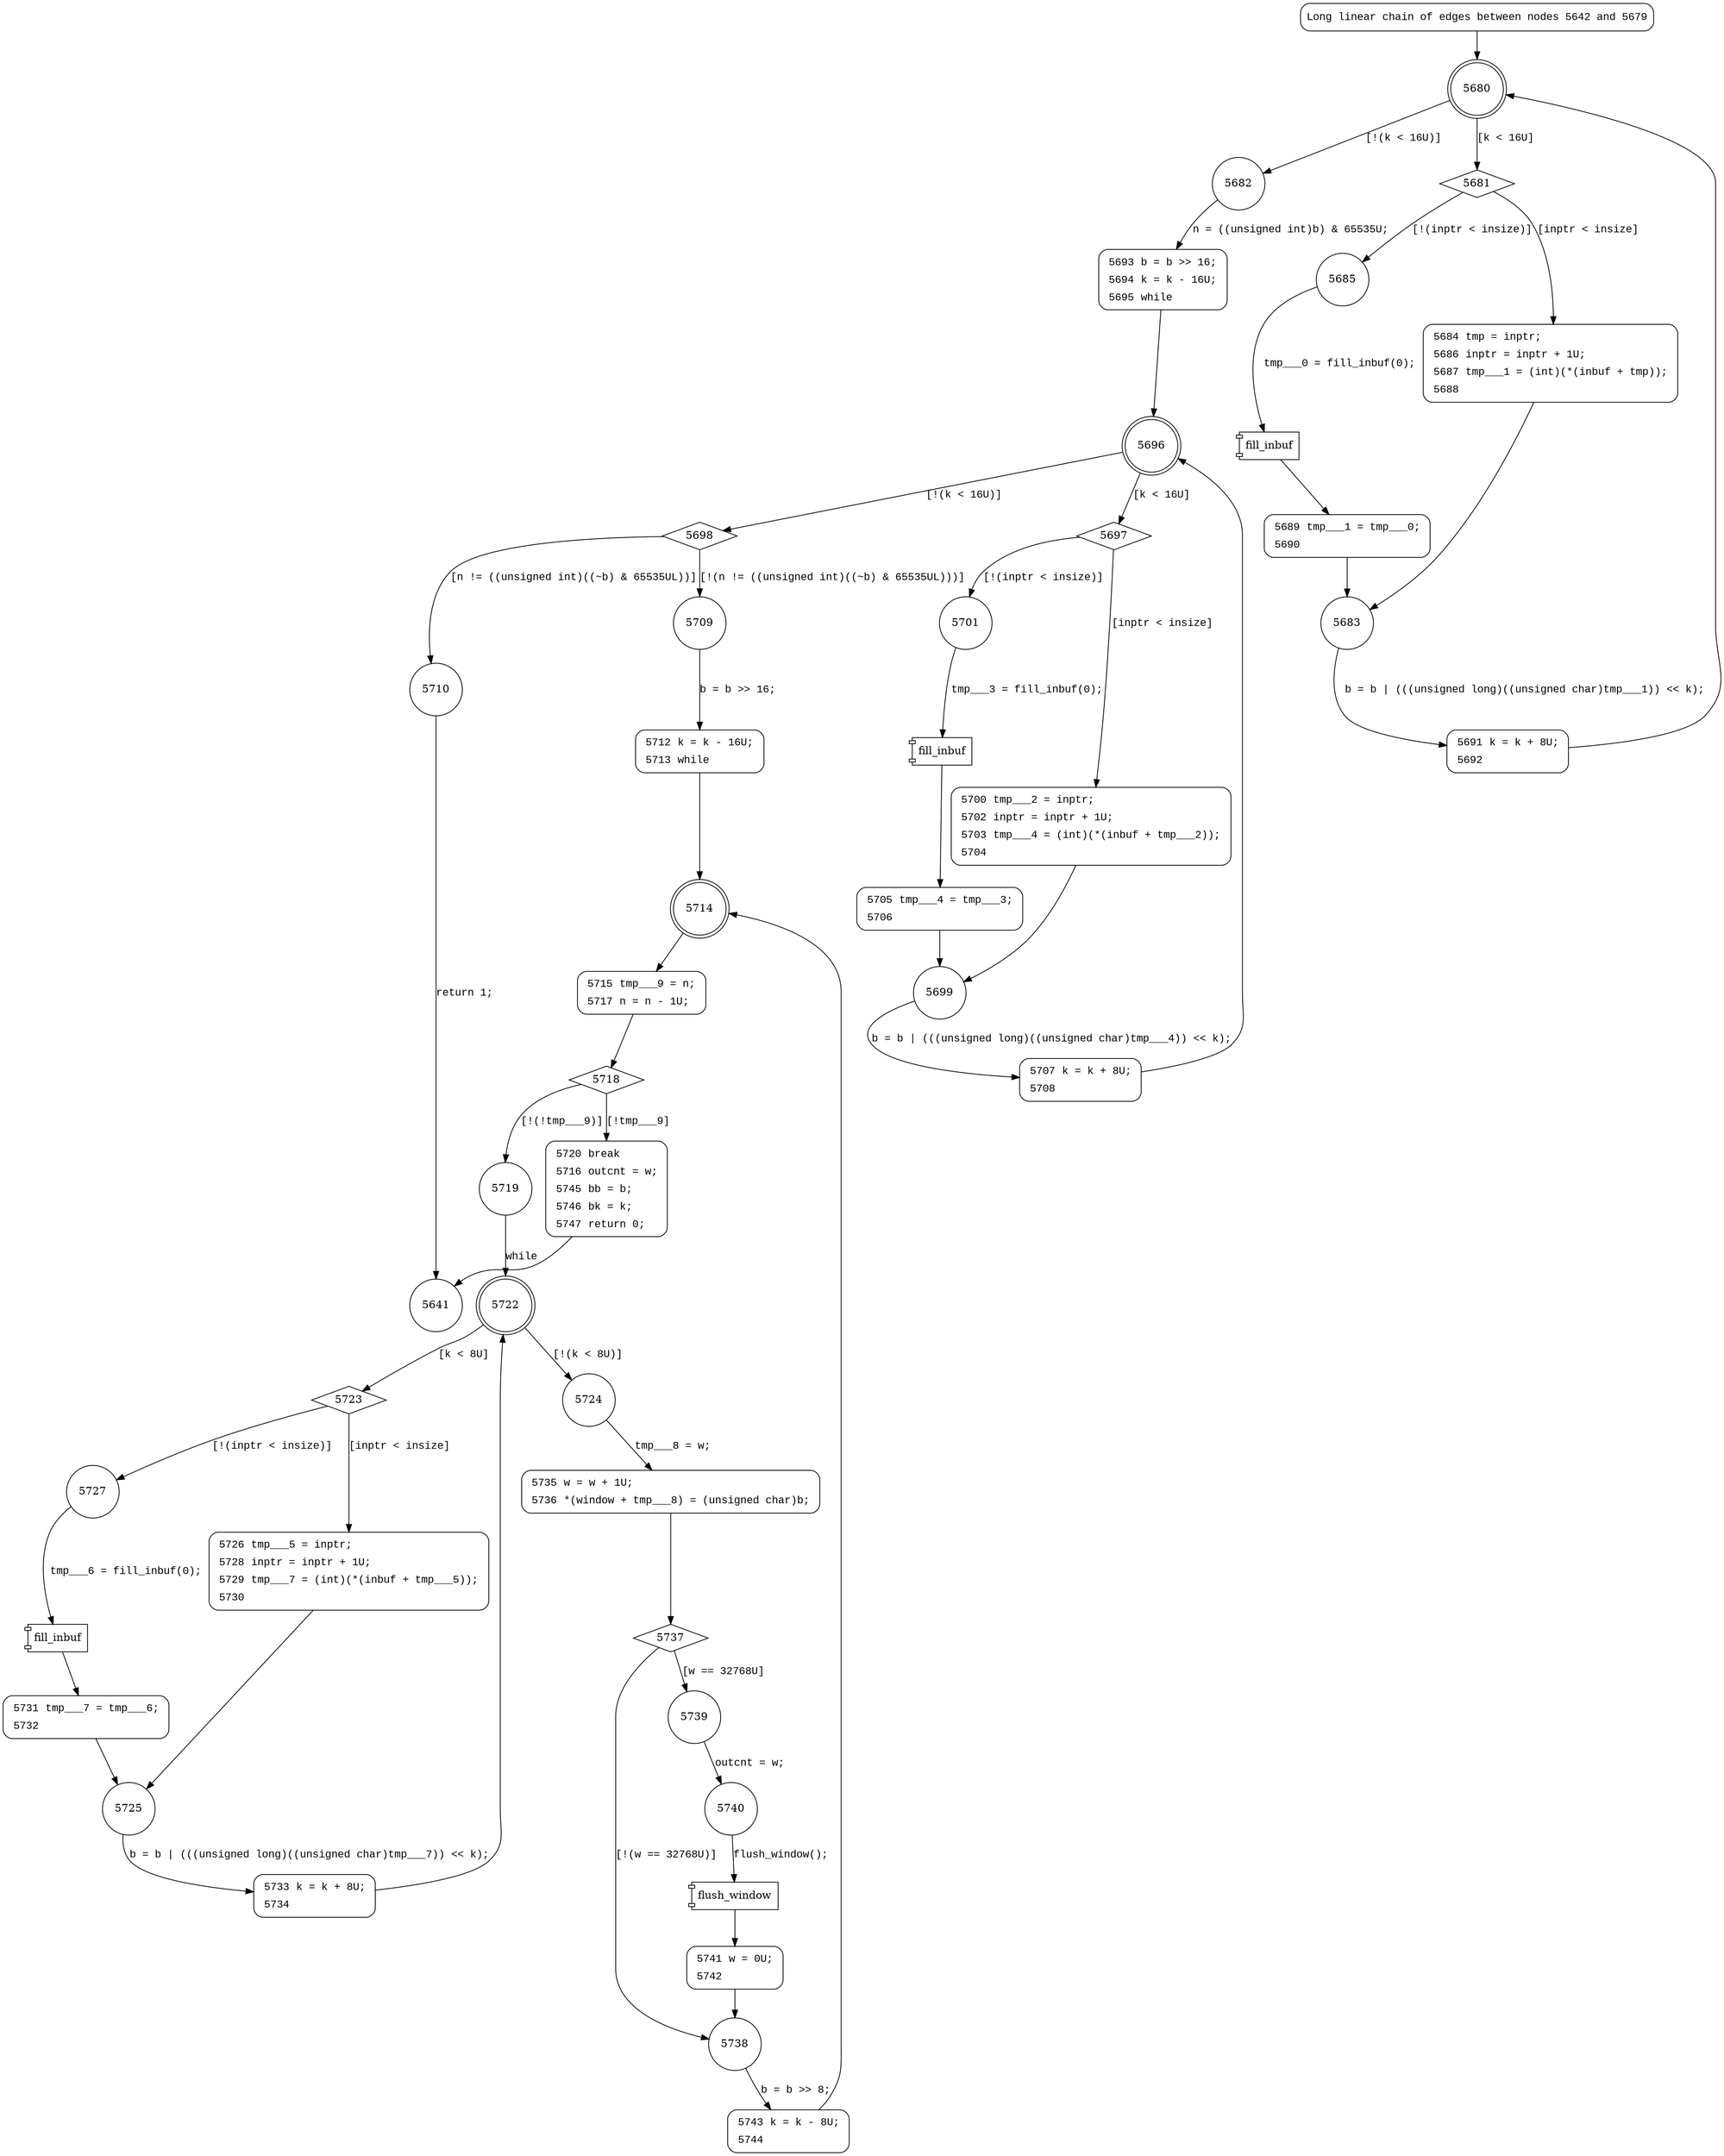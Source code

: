 digraph inflate_stored {
5680 [shape="doublecircle"]
5682 [shape="circle"]
5681 [shape="diamond"]
5685 [shape="circle"]
5684 [shape="circle"]
5683 [shape="circle"]
5691 [shape="circle"]
5689 [shape="circle"]
5693 [shape="circle"]
5696 [shape="doublecircle"]
5698 [shape="diamond"]
5697 [shape="diamond"]
5701 [shape="circle"]
5700 [shape="circle"]
5699 [shape="circle"]
5707 [shape="circle"]
5705 [shape="circle"]
5709 [shape="circle"]
5710 [shape="circle"]
5712 [shape="circle"]
5714 [shape="doublecircle"]
5715 [shape="circle"]
5718 [shape="diamond"]
5719 [shape="circle"]
5720 [shape="circle"]
5722 [shape="doublecircle"]
5724 [shape="circle"]
5723 [shape="diamond"]
5727 [shape="circle"]
5726 [shape="circle"]
5725 [shape="circle"]
5733 [shape="circle"]
5731 [shape="circle"]
5735 [shape="circle"]
5737 [shape="diamond"]
5738 [shape="circle"]
5739 [shape="circle"]
5740 [shape="circle"]
5741 [shape="circle"]
5743 [shape="circle"]
5641 [shape="circle"]
5642 [style="filled,bold" penwidth="1" fillcolor="white" fontname="Courier New" shape="Mrecord" label="Long linear chain of edges between nodes 5642 and 5679"]
5642 -> 5680[label=""]
5684 [style="filled,bold" penwidth="1" fillcolor="white" fontname="Courier New" shape="Mrecord" label=<<table border="0" cellborder="0" cellpadding="3" bgcolor="white"><tr><td align="right">5684</td><td align="left">tmp = inptr;</td></tr><tr><td align="right">5686</td><td align="left">inptr = inptr + 1U;</td></tr><tr><td align="right">5687</td><td align="left">tmp___1 = (int)(*(inbuf + tmp));</td></tr><tr><td align="right">5688</td><td align="left"></td></tr></table>>]
5684 -> 5683[label=""]
5691 [style="filled,bold" penwidth="1" fillcolor="white" fontname="Courier New" shape="Mrecord" label=<<table border="0" cellborder="0" cellpadding="3" bgcolor="white"><tr><td align="right">5691</td><td align="left">k = k + 8U;</td></tr><tr><td align="right">5692</td><td align="left"></td></tr></table>>]
5691 -> 5680[label=""]
5689 [style="filled,bold" penwidth="1" fillcolor="white" fontname="Courier New" shape="Mrecord" label=<<table border="0" cellborder="0" cellpadding="3" bgcolor="white"><tr><td align="right">5689</td><td align="left">tmp___1 = tmp___0;</td></tr><tr><td align="right">5690</td><td align="left"></td></tr></table>>]
5689 -> 5683[label=""]
5693 [style="filled,bold" penwidth="1" fillcolor="white" fontname="Courier New" shape="Mrecord" label=<<table border="0" cellborder="0" cellpadding="3" bgcolor="white"><tr><td align="right">5693</td><td align="left">b = b &gt;&gt; 16;</td></tr><tr><td align="right">5694</td><td align="left">k = k - 16U;</td></tr><tr><td align="right">5695</td><td align="left">while</td></tr></table>>]
5693 -> 5696[label=""]
5700 [style="filled,bold" penwidth="1" fillcolor="white" fontname="Courier New" shape="Mrecord" label=<<table border="0" cellborder="0" cellpadding="3" bgcolor="white"><tr><td align="right">5700</td><td align="left">tmp___2 = inptr;</td></tr><tr><td align="right">5702</td><td align="left">inptr = inptr + 1U;</td></tr><tr><td align="right">5703</td><td align="left">tmp___4 = (int)(*(inbuf + tmp___2));</td></tr><tr><td align="right">5704</td><td align="left"></td></tr></table>>]
5700 -> 5699[label=""]
5707 [style="filled,bold" penwidth="1" fillcolor="white" fontname="Courier New" shape="Mrecord" label=<<table border="0" cellborder="0" cellpadding="3" bgcolor="white"><tr><td align="right">5707</td><td align="left">k = k + 8U;</td></tr><tr><td align="right">5708</td><td align="left"></td></tr></table>>]
5707 -> 5696[label=""]
5705 [style="filled,bold" penwidth="1" fillcolor="white" fontname="Courier New" shape="Mrecord" label=<<table border="0" cellborder="0" cellpadding="3" bgcolor="white"><tr><td align="right">5705</td><td align="left">tmp___4 = tmp___3;</td></tr><tr><td align="right">5706</td><td align="left"></td></tr></table>>]
5705 -> 5699[label=""]
5712 [style="filled,bold" penwidth="1" fillcolor="white" fontname="Courier New" shape="Mrecord" label=<<table border="0" cellborder="0" cellpadding="3" bgcolor="white"><tr><td align="right">5712</td><td align="left">k = k - 16U;</td></tr><tr><td align="right">5713</td><td align="left">while</td></tr></table>>]
5712 -> 5714[label=""]
5715 [style="filled,bold" penwidth="1" fillcolor="white" fontname="Courier New" shape="Mrecord" label=<<table border="0" cellborder="0" cellpadding="3" bgcolor="white"><tr><td align="right">5715</td><td align="left">tmp___9 = n;</td></tr><tr><td align="right">5717</td><td align="left">n = n - 1U;</td></tr></table>>]
5715 -> 5718[label=""]
5720 [style="filled,bold" penwidth="1" fillcolor="white" fontname="Courier New" shape="Mrecord" label=<<table border="0" cellborder="0" cellpadding="3" bgcolor="white"><tr><td align="right">5720</td><td align="left">break</td></tr><tr><td align="right">5716</td><td align="left">outcnt = w;</td></tr><tr><td align="right">5745</td><td align="left">bb = b;</td></tr><tr><td align="right">5746</td><td align="left">bk = k;</td></tr><tr><td align="right">5747</td><td align="left">return 0;</td></tr></table>>]
5720 -> 5641[label=""]
5726 [style="filled,bold" penwidth="1" fillcolor="white" fontname="Courier New" shape="Mrecord" label=<<table border="0" cellborder="0" cellpadding="3" bgcolor="white"><tr><td align="right">5726</td><td align="left">tmp___5 = inptr;</td></tr><tr><td align="right">5728</td><td align="left">inptr = inptr + 1U;</td></tr><tr><td align="right">5729</td><td align="left">tmp___7 = (int)(*(inbuf + tmp___5));</td></tr><tr><td align="right">5730</td><td align="left"></td></tr></table>>]
5726 -> 5725[label=""]
5733 [style="filled,bold" penwidth="1" fillcolor="white" fontname="Courier New" shape="Mrecord" label=<<table border="0" cellborder="0" cellpadding="3" bgcolor="white"><tr><td align="right">5733</td><td align="left">k = k + 8U;</td></tr><tr><td align="right">5734</td><td align="left"></td></tr></table>>]
5733 -> 5722[label=""]
5731 [style="filled,bold" penwidth="1" fillcolor="white" fontname="Courier New" shape="Mrecord" label=<<table border="0" cellborder="0" cellpadding="3" bgcolor="white"><tr><td align="right">5731</td><td align="left">tmp___7 = tmp___6;</td></tr><tr><td align="right">5732</td><td align="left"></td></tr></table>>]
5731 -> 5725[label=""]
5735 [style="filled,bold" penwidth="1" fillcolor="white" fontname="Courier New" shape="Mrecord" label=<<table border="0" cellborder="0" cellpadding="3" bgcolor="white"><tr><td align="right">5735</td><td align="left">w = w + 1U;</td></tr><tr><td align="right">5736</td><td align="left">*(window + tmp___8) = (unsigned char)b;</td></tr></table>>]
5735 -> 5737[label=""]
5741 [style="filled,bold" penwidth="1" fillcolor="white" fontname="Courier New" shape="Mrecord" label=<<table border="0" cellborder="0" cellpadding="3" bgcolor="white"><tr><td align="right">5741</td><td align="left">w = 0U;</td></tr><tr><td align="right">5742</td><td align="left"></td></tr></table>>]
5741 -> 5738[label=""]
5743 [style="filled,bold" penwidth="1" fillcolor="white" fontname="Courier New" shape="Mrecord" label=<<table border="0" cellborder="0" cellpadding="3" bgcolor="white"><tr><td align="right">5743</td><td align="left">k = k - 8U;</td></tr><tr><td align="right">5744</td><td align="left"></td></tr></table>>]
5743 -> 5714[label=""]
5680 -> 5682 [label="[!(k < 16U)]" fontname="Courier New"]
5680 -> 5681 [label="[k < 16U]" fontname="Courier New"]
5681 -> 5685 [label="[!(inptr < insize)]" fontname="Courier New"]
5681 -> 5684 [label="[inptr < insize]" fontname="Courier New"]
5683 -> 5691 [label="b = b | (((unsigned long)((unsigned char)tmp___1)) << k);" fontname="Courier New"]
100235 [shape="component" label="fill_inbuf"]
5685 -> 100235 [label="tmp___0 = fill_inbuf(0);" fontname="Courier New"]
100235 -> 5689 [label="" fontname="Courier New"]
5682 -> 5693 [label="n = ((unsigned int)b) & 65535U;" fontname="Courier New"]
5696 -> 5698 [label="[!(k < 16U)]" fontname="Courier New"]
5696 -> 5697 [label="[k < 16U]" fontname="Courier New"]
5697 -> 5701 [label="[!(inptr < insize)]" fontname="Courier New"]
5697 -> 5700 [label="[inptr < insize]" fontname="Courier New"]
5699 -> 5707 [label="b = b | (((unsigned long)((unsigned char)tmp___4)) << k);" fontname="Courier New"]
100236 [shape="component" label="fill_inbuf"]
5701 -> 100236 [label="tmp___3 = fill_inbuf(0);" fontname="Courier New"]
100236 -> 5705 [label="" fontname="Courier New"]
5698 -> 5709 [label="[!(n != ((unsigned int)((~b) & 65535UL)))]" fontname="Courier New"]
5698 -> 5710 [label="[n != ((unsigned int)((~b) & 65535UL))]" fontname="Courier New"]
5709 -> 5712 [label="b = b >> 16;" fontname="Courier New"]
5714 -> 5715 [label="" fontname="Courier New"]
5718 -> 5719 [label="[!(!tmp___9)]" fontname="Courier New"]
5718 -> 5720 [label="[!tmp___9]" fontname="Courier New"]
5719 -> 5722 [label="while" fontname="Courier New"]
5722 -> 5724 [label="[!(k < 8U)]" fontname="Courier New"]
5722 -> 5723 [label="[k < 8U]" fontname="Courier New"]
5723 -> 5727 [label="[!(inptr < insize)]" fontname="Courier New"]
5723 -> 5726 [label="[inptr < insize]" fontname="Courier New"]
5725 -> 5733 [label="b = b | (((unsigned long)((unsigned char)tmp___7)) << k);" fontname="Courier New"]
100237 [shape="component" label="fill_inbuf"]
5727 -> 100237 [label="tmp___6 = fill_inbuf(0);" fontname="Courier New"]
100237 -> 5731 [label="" fontname="Courier New"]
5724 -> 5735 [label="tmp___8 = w;" fontname="Courier New"]
5737 -> 5738 [label="[!(w == 32768U)]" fontname="Courier New"]
5737 -> 5739 [label="[w == 32768U]" fontname="Courier New"]
100238 [shape="component" label="flush_window"]
5740 -> 100238 [label="flush_window();" fontname="Courier New"]
100238 -> 5741 [label="" fontname="Courier New"]
5738 -> 5743 [label="b = b >> 8;" fontname="Courier New"]
5710 -> 5641 [label="return 1;" fontname="Courier New"]
5739 -> 5740 [label="outcnt = w;" fontname="Courier New"]
}
